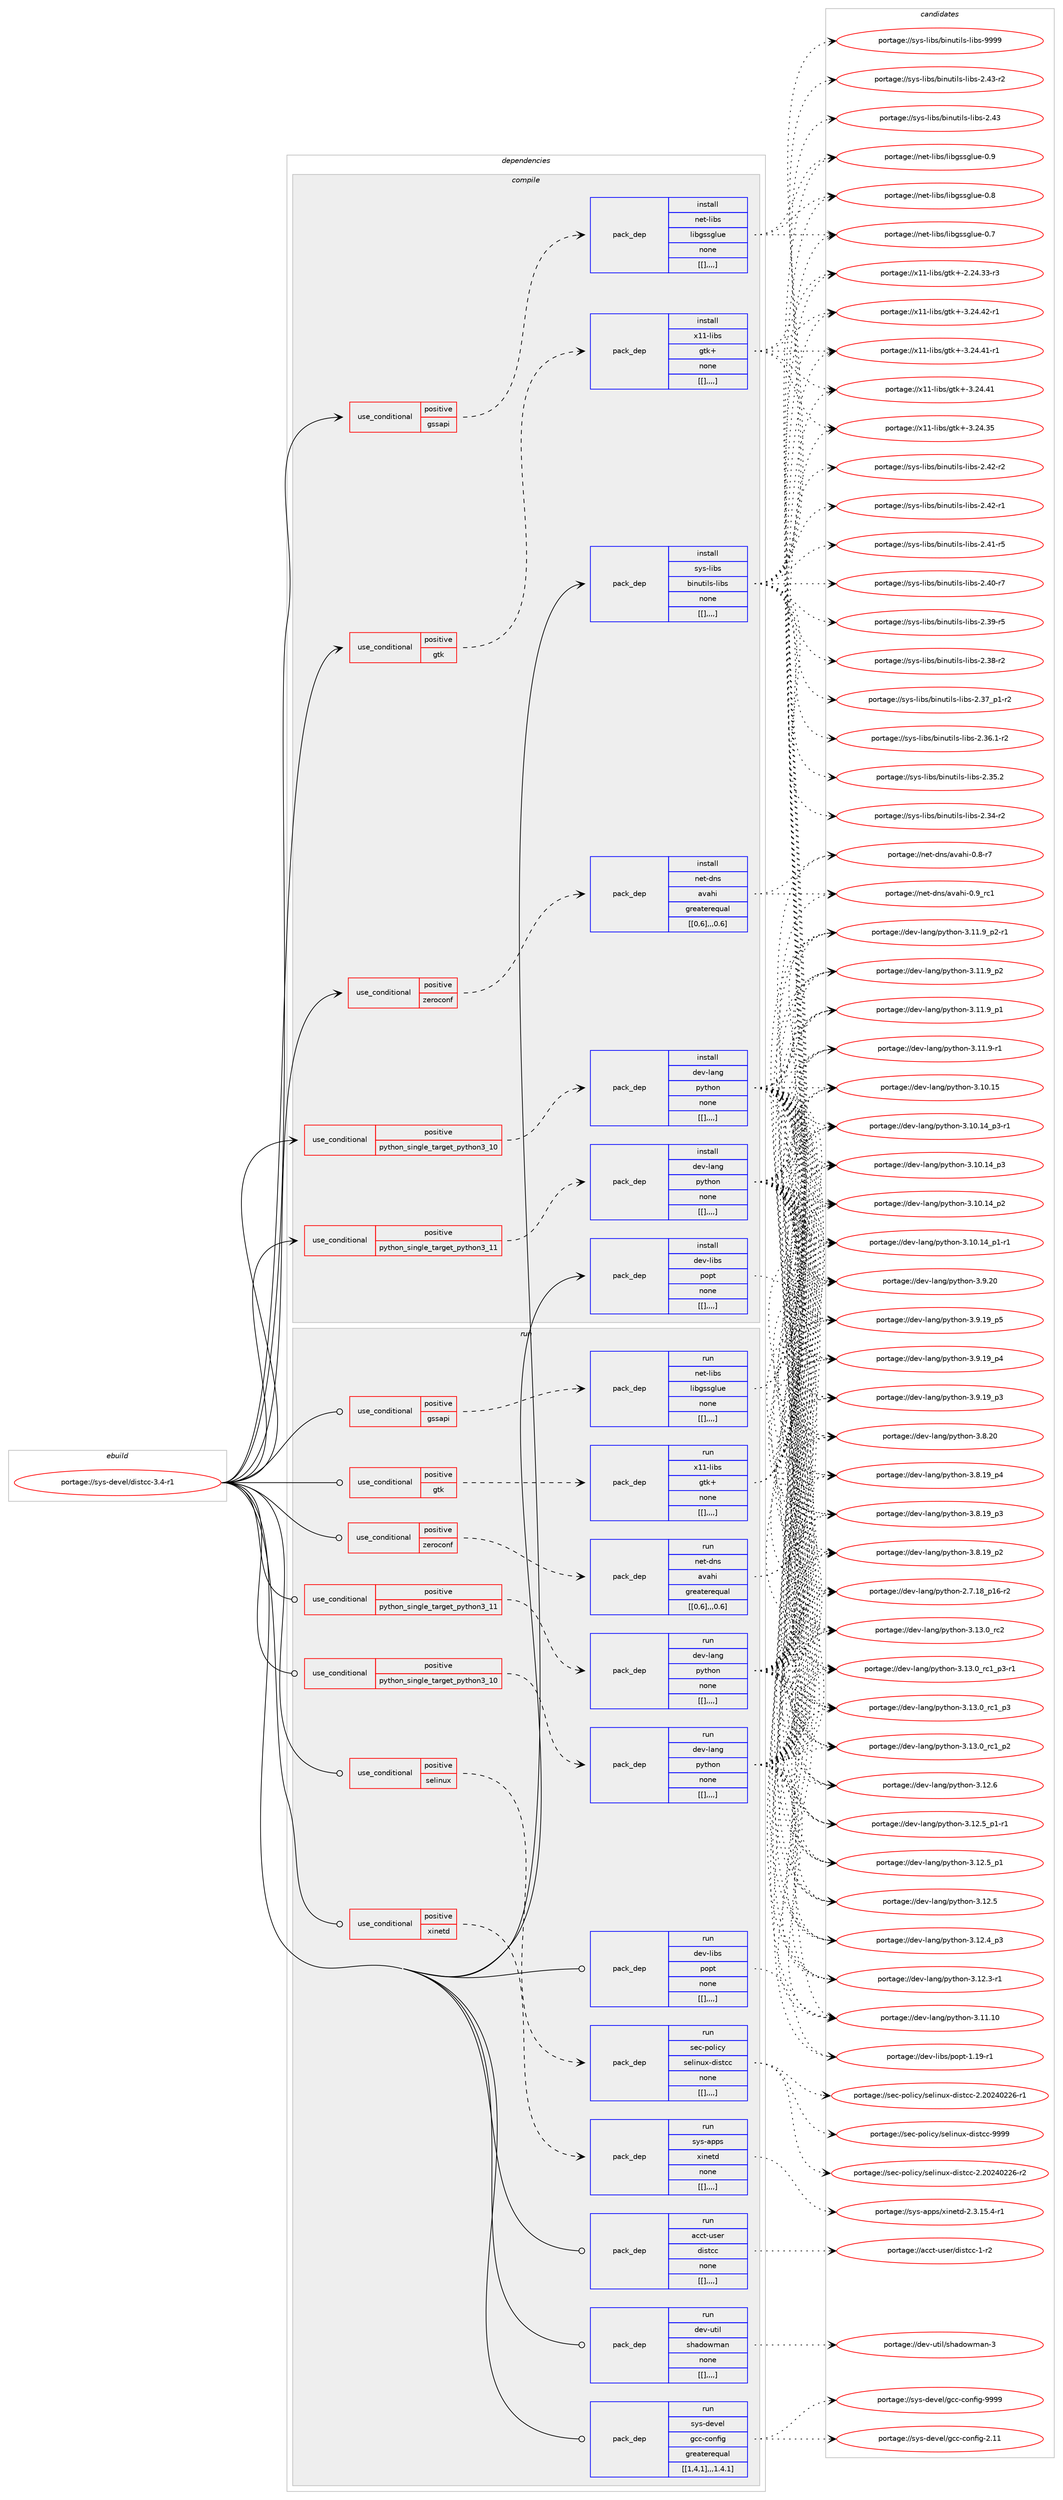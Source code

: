 digraph prolog {

# *************
# Graph options
# *************

newrank=true;
concentrate=true;
compound=true;
graph [rankdir=LR,fontname=Helvetica,fontsize=10,ranksep=1.5];#, ranksep=2.5, nodesep=0.2];
edge  [arrowhead=vee];
node  [fontname=Helvetica,fontsize=10];

# **********
# The ebuild
# **********

subgraph cluster_leftcol {
color=gray;
label=<<i>ebuild</i>>;
id [label="portage://sys-devel/distcc-3.4-r1", color=red, width=4, href="../sys-devel/distcc-3.4-r1.svg"];
}

# ****************
# The dependencies
# ****************

subgraph cluster_midcol {
color=gray;
label=<<i>dependencies</i>>;
subgraph cluster_compile {
fillcolor="#eeeeee";
style=filled;
label=<<i>compile</i>>;
subgraph cond119812 {
dependency451185 [label=<<TABLE BORDER="0" CELLBORDER="1" CELLSPACING="0" CELLPADDING="4"><TR><TD ROWSPAN="3" CELLPADDING="10">use_conditional</TD></TR><TR><TD>positive</TD></TR><TR><TD>gssapi</TD></TR></TABLE>>, shape=none, color=red];
subgraph pack328292 {
dependency451186 [label=<<TABLE BORDER="0" CELLBORDER="1" CELLSPACING="0" CELLPADDING="4" WIDTH="220"><TR><TD ROWSPAN="6" CELLPADDING="30">pack_dep</TD></TR><TR><TD WIDTH="110">install</TD></TR><TR><TD>net-libs</TD></TR><TR><TD>libgssglue</TD></TR><TR><TD>none</TD></TR><TR><TD>[[],,,,]</TD></TR></TABLE>>, shape=none, color=blue];
}
dependency451185:e -> dependency451186:w [weight=20,style="dashed",arrowhead="vee"];
}
id:e -> dependency451185:w [weight=20,style="solid",arrowhead="vee"];
subgraph cond119813 {
dependency451187 [label=<<TABLE BORDER="0" CELLBORDER="1" CELLSPACING="0" CELLPADDING="4"><TR><TD ROWSPAN="3" CELLPADDING="10">use_conditional</TD></TR><TR><TD>positive</TD></TR><TR><TD>gtk</TD></TR></TABLE>>, shape=none, color=red];
subgraph pack328293 {
dependency451188 [label=<<TABLE BORDER="0" CELLBORDER="1" CELLSPACING="0" CELLPADDING="4" WIDTH="220"><TR><TD ROWSPAN="6" CELLPADDING="30">pack_dep</TD></TR><TR><TD WIDTH="110">install</TD></TR><TR><TD>x11-libs</TD></TR><TR><TD>gtk+</TD></TR><TR><TD>none</TD></TR><TR><TD>[[],,,,]</TD></TR></TABLE>>, shape=none, color=blue];
}
dependency451187:e -> dependency451188:w [weight=20,style="dashed",arrowhead="vee"];
}
id:e -> dependency451187:w [weight=20,style="solid",arrowhead="vee"];
subgraph cond119814 {
dependency451189 [label=<<TABLE BORDER="0" CELLBORDER="1" CELLSPACING="0" CELLPADDING="4"><TR><TD ROWSPAN="3" CELLPADDING="10">use_conditional</TD></TR><TR><TD>positive</TD></TR><TR><TD>python_single_target_python3_10</TD></TR></TABLE>>, shape=none, color=red];
subgraph pack328294 {
dependency451190 [label=<<TABLE BORDER="0" CELLBORDER="1" CELLSPACING="0" CELLPADDING="4" WIDTH="220"><TR><TD ROWSPAN="6" CELLPADDING="30">pack_dep</TD></TR><TR><TD WIDTH="110">install</TD></TR><TR><TD>dev-lang</TD></TR><TR><TD>python</TD></TR><TR><TD>none</TD></TR><TR><TD>[[],,,,]</TD></TR></TABLE>>, shape=none, color=blue];
}
dependency451189:e -> dependency451190:w [weight=20,style="dashed",arrowhead="vee"];
}
id:e -> dependency451189:w [weight=20,style="solid",arrowhead="vee"];
subgraph cond119815 {
dependency451191 [label=<<TABLE BORDER="0" CELLBORDER="1" CELLSPACING="0" CELLPADDING="4"><TR><TD ROWSPAN="3" CELLPADDING="10">use_conditional</TD></TR><TR><TD>positive</TD></TR><TR><TD>python_single_target_python3_11</TD></TR></TABLE>>, shape=none, color=red];
subgraph pack328295 {
dependency451192 [label=<<TABLE BORDER="0" CELLBORDER="1" CELLSPACING="0" CELLPADDING="4" WIDTH="220"><TR><TD ROWSPAN="6" CELLPADDING="30">pack_dep</TD></TR><TR><TD WIDTH="110">install</TD></TR><TR><TD>dev-lang</TD></TR><TR><TD>python</TD></TR><TR><TD>none</TD></TR><TR><TD>[[],,,,]</TD></TR></TABLE>>, shape=none, color=blue];
}
dependency451191:e -> dependency451192:w [weight=20,style="dashed",arrowhead="vee"];
}
id:e -> dependency451191:w [weight=20,style="solid",arrowhead="vee"];
subgraph cond119816 {
dependency451193 [label=<<TABLE BORDER="0" CELLBORDER="1" CELLSPACING="0" CELLPADDING="4"><TR><TD ROWSPAN="3" CELLPADDING="10">use_conditional</TD></TR><TR><TD>positive</TD></TR><TR><TD>zeroconf</TD></TR></TABLE>>, shape=none, color=red];
subgraph pack328296 {
dependency451194 [label=<<TABLE BORDER="0" CELLBORDER="1" CELLSPACING="0" CELLPADDING="4" WIDTH="220"><TR><TD ROWSPAN="6" CELLPADDING="30">pack_dep</TD></TR><TR><TD WIDTH="110">install</TD></TR><TR><TD>net-dns</TD></TR><TR><TD>avahi</TD></TR><TR><TD>greaterequal</TD></TR><TR><TD>[[0,6],,,0.6]</TD></TR></TABLE>>, shape=none, color=blue];
}
dependency451193:e -> dependency451194:w [weight=20,style="dashed",arrowhead="vee"];
}
id:e -> dependency451193:w [weight=20,style="solid",arrowhead="vee"];
subgraph pack328297 {
dependency451195 [label=<<TABLE BORDER="0" CELLBORDER="1" CELLSPACING="0" CELLPADDING="4" WIDTH="220"><TR><TD ROWSPAN="6" CELLPADDING="30">pack_dep</TD></TR><TR><TD WIDTH="110">install</TD></TR><TR><TD>dev-libs</TD></TR><TR><TD>popt</TD></TR><TR><TD>none</TD></TR><TR><TD>[[],,,,]</TD></TR></TABLE>>, shape=none, color=blue];
}
id:e -> dependency451195:w [weight=20,style="solid",arrowhead="vee"];
subgraph pack328298 {
dependency451196 [label=<<TABLE BORDER="0" CELLBORDER="1" CELLSPACING="0" CELLPADDING="4" WIDTH="220"><TR><TD ROWSPAN="6" CELLPADDING="30">pack_dep</TD></TR><TR><TD WIDTH="110">install</TD></TR><TR><TD>sys-libs</TD></TR><TR><TD>binutils-libs</TD></TR><TR><TD>none</TD></TR><TR><TD>[[],,,,]</TD></TR></TABLE>>, shape=none, color=blue];
}
id:e -> dependency451196:w [weight=20,style="solid",arrowhead="vee"];
}
subgraph cluster_compileandrun {
fillcolor="#eeeeee";
style=filled;
label=<<i>compile and run</i>>;
}
subgraph cluster_run {
fillcolor="#eeeeee";
style=filled;
label=<<i>run</i>>;
subgraph cond119817 {
dependency451197 [label=<<TABLE BORDER="0" CELLBORDER="1" CELLSPACING="0" CELLPADDING="4"><TR><TD ROWSPAN="3" CELLPADDING="10">use_conditional</TD></TR><TR><TD>positive</TD></TR><TR><TD>gssapi</TD></TR></TABLE>>, shape=none, color=red];
subgraph pack328299 {
dependency451198 [label=<<TABLE BORDER="0" CELLBORDER="1" CELLSPACING="0" CELLPADDING="4" WIDTH="220"><TR><TD ROWSPAN="6" CELLPADDING="30">pack_dep</TD></TR><TR><TD WIDTH="110">run</TD></TR><TR><TD>net-libs</TD></TR><TR><TD>libgssglue</TD></TR><TR><TD>none</TD></TR><TR><TD>[[],,,,]</TD></TR></TABLE>>, shape=none, color=blue];
}
dependency451197:e -> dependency451198:w [weight=20,style="dashed",arrowhead="vee"];
}
id:e -> dependency451197:w [weight=20,style="solid",arrowhead="odot"];
subgraph cond119818 {
dependency451199 [label=<<TABLE BORDER="0" CELLBORDER="1" CELLSPACING="0" CELLPADDING="4"><TR><TD ROWSPAN="3" CELLPADDING="10">use_conditional</TD></TR><TR><TD>positive</TD></TR><TR><TD>gtk</TD></TR></TABLE>>, shape=none, color=red];
subgraph pack328300 {
dependency451200 [label=<<TABLE BORDER="0" CELLBORDER="1" CELLSPACING="0" CELLPADDING="4" WIDTH="220"><TR><TD ROWSPAN="6" CELLPADDING="30">pack_dep</TD></TR><TR><TD WIDTH="110">run</TD></TR><TR><TD>x11-libs</TD></TR><TR><TD>gtk+</TD></TR><TR><TD>none</TD></TR><TR><TD>[[],,,,]</TD></TR></TABLE>>, shape=none, color=blue];
}
dependency451199:e -> dependency451200:w [weight=20,style="dashed",arrowhead="vee"];
}
id:e -> dependency451199:w [weight=20,style="solid",arrowhead="odot"];
subgraph cond119819 {
dependency451201 [label=<<TABLE BORDER="0" CELLBORDER="1" CELLSPACING="0" CELLPADDING="4"><TR><TD ROWSPAN="3" CELLPADDING="10">use_conditional</TD></TR><TR><TD>positive</TD></TR><TR><TD>python_single_target_python3_10</TD></TR></TABLE>>, shape=none, color=red];
subgraph pack328301 {
dependency451202 [label=<<TABLE BORDER="0" CELLBORDER="1" CELLSPACING="0" CELLPADDING="4" WIDTH="220"><TR><TD ROWSPAN="6" CELLPADDING="30">pack_dep</TD></TR><TR><TD WIDTH="110">run</TD></TR><TR><TD>dev-lang</TD></TR><TR><TD>python</TD></TR><TR><TD>none</TD></TR><TR><TD>[[],,,,]</TD></TR></TABLE>>, shape=none, color=blue];
}
dependency451201:e -> dependency451202:w [weight=20,style="dashed",arrowhead="vee"];
}
id:e -> dependency451201:w [weight=20,style="solid",arrowhead="odot"];
subgraph cond119820 {
dependency451203 [label=<<TABLE BORDER="0" CELLBORDER="1" CELLSPACING="0" CELLPADDING="4"><TR><TD ROWSPAN="3" CELLPADDING="10">use_conditional</TD></TR><TR><TD>positive</TD></TR><TR><TD>python_single_target_python3_11</TD></TR></TABLE>>, shape=none, color=red];
subgraph pack328302 {
dependency451204 [label=<<TABLE BORDER="0" CELLBORDER="1" CELLSPACING="0" CELLPADDING="4" WIDTH="220"><TR><TD ROWSPAN="6" CELLPADDING="30">pack_dep</TD></TR><TR><TD WIDTH="110">run</TD></TR><TR><TD>dev-lang</TD></TR><TR><TD>python</TD></TR><TR><TD>none</TD></TR><TR><TD>[[],,,,]</TD></TR></TABLE>>, shape=none, color=blue];
}
dependency451203:e -> dependency451204:w [weight=20,style="dashed",arrowhead="vee"];
}
id:e -> dependency451203:w [weight=20,style="solid",arrowhead="odot"];
subgraph cond119821 {
dependency451205 [label=<<TABLE BORDER="0" CELLBORDER="1" CELLSPACING="0" CELLPADDING="4"><TR><TD ROWSPAN="3" CELLPADDING="10">use_conditional</TD></TR><TR><TD>positive</TD></TR><TR><TD>selinux</TD></TR></TABLE>>, shape=none, color=red];
subgraph pack328303 {
dependency451206 [label=<<TABLE BORDER="0" CELLBORDER="1" CELLSPACING="0" CELLPADDING="4" WIDTH="220"><TR><TD ROWSPAN="6" CELLPADDING="30">pack_dep</TD></TR><TR><TD WIDTH="110">run</TD></TR><TR><TD>sec-policy</TD></TR><TR><TD>selinux-distcc</TD></TR><TR><TD>none</TD></TR><TR><TD>[[],,,,]</TD></TR></TABLE>>, shape=none, color=blue];
}
dependency451205:e -> dependency451206:w [weight=20,style="dashed",arrowhead="vee"];
}
id:e -> dependency451205:w [weight=20,style="solid",arrowhead="odot"];
subgraph cond119822 {
dependency451207 [label=<<TABLE BORDER="0" CELLBORDER="1" CELLSPACING="0" CELLPADDING="4"><TR><TD ROWSPAN="3" CELLPADDING="10">use_conditional</TD></TR><TR><TD>positive</TD></TR><TR><TD>xinetd</TD></TR></TABLE>>, shape=none, color=red];
subgraph pack328304 {
dependency451208 [label=<<TABLE BORDER="0" CELLBORDER="1" CELLSPACING="0" CELLPADDING="4" WIDTH="220"><TR><TD ROWSPAN="6" CELLPADDING="30">pack_dep</TD></TR><TR><TD WIDTH="110">run</TD></TR><TR><TD>sys-apps</TD></TR><TR><TD>xinetd</TD></TR><TR><TD>none</TD></TR><TR><TD>[[],,,,]</TD></TR></TABLE>>, shape=none, color=blue];
}
dependency451207:e -> dependency451208:w [weight=20,style="dashed",arrowhead="vee"];
}
id:e -> dependency451207:w [weight=20,style="solid",arrowhead="odot"];
subgraph cond119823 {
dependency451209 [label=<<TABLE BORDER="0" CELLBORDER="1" CELLSPACING="0" CELLPADDING="4"><TR><TD ROWSPAN="3" CELLPADDING="10">use_conditional</TD></TR><TR><TD>positive</TD></TR><TR><TD>zeroconf</TD></TR></TABLE>>, shape=none, color=red];
subgraph pack328305 {
dependency451210 [label=<<TABLE BORDER="0" CELLBORDER="1" CELLSPACING="0" CELLPADDING="4" WIDTH="220"><TR><TD ROWSPAN="6" CELLPADDING="30">pack_dep</TD></TR><TR><TD WIDTH="110">run</TD></TR><TR><TD>net-dns</TD></TR><TR><TD>avahi</TD></TR><TR><TD>greaterequal</TD></TR><TR><TD>[[0,6],,,0.6]</TD></TR></TABLE>>, shape=none, color=blue];
}
dependency451209:e -> dependency451210:w [weight=20,style="dashed",arrowhead="vee"];
}
id:e -> dependency451209:w [weight=20,style="solid",arrowhead="odot"];
subgraph pack328306 {
dependency451211 [label=<<TABLE BORDER="0" CELLBORDER="1" CELLSPACING="0" CELLPADDING="4" WIDTH="220"><TR><TD ROWSPAN="6" CELLPADDING="30">pack_dep</TD></TR><TR><TD WIDTH="110">run</TD></TR><TR><TD>acct-user</TD></TR><TR><TD>distcc</TD></TR><TR><TD>none</TD></TR><TR><TD>[[],,,,]</TD></TR></TABLE>>, shape=none, color=blue];
}
id:e -> dependency451211:w [weight=20,style="solid",arrowhead="odot"];
subgraph pack328307 {
dependency451212 [label=<<TABLE BORDER="0" CELLBORDER="1" CELLSPACING="0" CELLPADDING="4" WIDTH="220"><TR><TD ROWSPAN="6" CELLPADDING="30">pack_dep</TD></TR><TR><TD WIDTH="110">run</TD></TR><TR><TD>dev-libs</TD></TR><TR><TD>popt</TD></TR><TR><TD>none</TD></TR><TR><TD>[[],,,,]</TD></TR></TABLE>>, shape=none, color=blue];
}
id:e -> dependency451212:w [weight=20,style="solid",arrowhead="odot"];
subgraph pack328308 {
dependency451213 [label=<<TABLE BORDER="0" CELLBORDER="1" CELLSPACING="0" CELLPADDING="4" WIDTH="220"><TR><TD ROWSPAN="6" CELLPADDING="30">pack_dep</TD></TR><TR><TD WIDTH="110">run</TD></TR><TR><TD>dev-util</TD></TR><TR><TD>shadowman</TD></TR><TR><TD>none</TD></TR><TR><TD>[[],,,,]</TD></TR></TABLE>>, shape=none, color=blue];
}
id:e -> dependency451213:w [weight=20,style="solid",arrowhead="odot"];
subgraph pack328309 {
dependency451214 [label=<<TABLE BORDER="0" CELLBORDER="1" CELLSPACING="0" CELLPADDING="4" WIDTH="220"><TR><TD ROWSPAN="6" CELLPADDING="30">pack_dep</TD></TR><TR><TD WIDTH="110">run</TD></TR><TR><TD>sys-devel</TD></TR><TR><TD>gcc-config</TD></TR><TR><TD>greaterequal</TD></TR><TR><TD>[[1,4,1],,,1.4.1]</TD></TR></TABLE>>, shape=none, color=blue];
}
id:e -> dependency451214:w [weight=20,style="solid",arrowhead="odot"];
}
}

# **************
# The candidates
# **************

subgraph cluster_choices {
rank=same;
color=gray;
label=<<i>candidates</i>>;

subgraph choice328292 {
color=black;
nodesep=1;
choice1101011164510810598115471081059810311511510310811710145484657 [label="portage://net-libs/libgssglue-0.9", color=red, width=4,href="../net-libs/libgssglue-0.9.svg"];
choice1101011164510810598115471081059810311511510310811710145484656 [label="portage://net-libs/libgssglue-0.8", color=red, width=4,href="../net-libs/libgssglue-0.8.svg"];
choice1101011164510810598115471081059810311511510310811710145484655 [label="portage://net-libs/libgssglue-0.7", color=red, width=4,href="../net-libs/libgssglue-0.7.svg"];
dependency451186:e -> choice1101011164510810598115471081059810311511510310811710145484657:w [style=dotted,weight="100"];
dependency451186:e -> choice1101011164510810598115471081059810311511510310811710145484656:w [style=dotted,weight="100"];
dependency451186:e -> choice1101011164510810598115471081059810311511510310811710145484655:w [style=dotted,weight="100"];
}
subgraph choice328293 {
color=black;
nodesep=1;
choice12049494510810598115471031161074345514650524652504511449 [label="portage://x11-libs/gtk+-3.24.42-r1", color=red, width=4,href="../x11-libs/gtk+-3.24.42-r1.svg"];
choice12049494510810598115471031161074345514650524652494511449 [label="portage://x11-libs/gtk+-3.24.41-r1", color=red, width=4,href="../x11-libs/gtk+-3.24.41-r1.svg"];
choice1204949451081059811547103116107434551465052465249 [label="portage://x11-libs/gtk+-3.24.41", color=red, width=4,href="../x11-libs/gtk+-3.24.41.svg"];
choice1204949451081059811547103116107434551465052465153 [label="portage://x11-libs/gtk+-3.24.35", color=red, width=4,href="../x11-libs/gtk+-3.24.35.svg"];
choice12049494510810598115471031161074345504650524651514511451 [label="portage://x11-libs/gtk+-2.24.33-r3", color=red, width=4,href="../x11-libs/gtk+-2.24.33-r3.svg"];
dependency451188:e -> choice12049494510810598115471031161074345514650524652504511449:w [style=dotted,weight="100"];
dependency451188:e -> choice12049494510810598115471031161074345514650524652494511449:w [style=dotted,weight="100"];
dependency451188:e -> choice1204949451081059811547103116107434551465052465249:w [style=dotted,weight="100"];
dependency451188:e -> choice1204949451081059811547103116107434551465052465153:w [style=dotted,weight="100"];
dependency451188:e -> choice12049494510810598115471031161074345504650524651514511451:w [style=dotted,weight="100"];
}
subgraph choice328294 {
color=black;
nodesep=1;
choice10010111845108971101034711212111610411111045514649514648951149950 [label="portage://dev-lang/python-3.13.0_rc2", color=red, width=4,href="../dev-lang/python-3.13.0_rc2.svg"];
choice1001011184510897110103471121211161041111104551464951464895114994995112514511449 [label="portage://dev-lang/python-3.13.0_rc1_p3-r1", color=red, width=4,href="../dev-lang/python-3.13.0_rc1_p3-r1.svg"];
choice100101118451089711010347112121116104111110455146495146489511499499511251 [label="portage://dev-lang/python-3.13.0_rc1_p3", color=red, width=4,href="../dev-lang/python-3.13.0_rc1_p3.svg"];
choice100101118451089711010347112121116104111110455146495146489511499499511250 [label="portage://dev-lang/python-3.13.0_rc1_p2", color=red, width=4,href="../dev-lang/python-3.13.0_rc1_p2.svg"];
choice10010111845108971101034711212111610411111045514649504654 [label="portage://dev-lang/python-3.12.6", color=red, width=4,href="../dev-lang/python-3.12.6.svg"];
choice1001011184510897110103471121211161041111104551464950465395112494511449 [label="portage://dev-lang/python-3.12.5_p1-r1", color=red, width=4,href="../dev-lang/python-3.12.5_p1-r1.svg"];
choice100101118451089711010347112121116104111110455146495046539511249 [label="portage://dev-lang/python-3.12.5_p1", color=red, width=4,href="../dev-lang/python-3.12.5_p1.svg"];
choice10010111845108971101034711212111610411111045514649504653 [label="portage://dev-lang/python-3.12.5", color=red, width=4,href="../dev-lang/python-3.12.5.svg"];
choice100101118451089711010347112121116104111110455146495046529511251 [label="portage://dev-lang/python-3.12.4_p3", color=red, width=4,href="../dev-lang/python-3.12.4_p3.svg"];
choice100101118451089711010347112121116104111110455146495046514511449 [label="portage://dev-lang/python-3.12.3-r1", color=red, width=4,href="../dev-lang/python-3.12.3-r1.svg"];
choice1001011184510897110103471121211161041111104551464949464948 [label="portage://dev-lang/python-3.11.10", color=red, width=4,href="../dev-lang/python-3.11.10.svg"];
choice1001011184510897110103471121211161041111104551464949465795112504511449 [label="portage://dev-lang/python-3.11.9_p2-r1", color=red, width=4,href="../dev-lang/python-3.11.9_p2-r1.svg"];
choice100101118451089711010347112121116104111110455146494946579511250 [label="portage://dev-lang/python-3.11.9_p2", color=red, width=4,href="../dev-lang/python-3.11.9_p2.svg"];
choice100101118451089711010347112121116104111110455146494946579511249 [label="portage://dev-lang/python-3.11.9_p1", color=red, width=4,href="../dev-lang/python-3.11.9_p1.svg"];
choice100101118451089711010347112121116104111110455146494946574511449 [label="portage://dev-lang/python-3.11.9-r1", color=red, width=4,href="../dev-lang/python-3.11.9-r1.svg"];
choice1001011184510897110103471121211161041111104551464948464953 [label="portage://dev-lang/python-3.10.15", color=red, width=4,href="../dev-lang/python-3.10.15.svg"];
choice100101118451089711010347112121116104111110455146494846495295112514511449 [label="portage://dev-lang/python-3.10.14_p3-r1", color=red, width=4,href="../dev-lang/python-3.10.14_p3-r1.svg"];
choice10010111845108971101034711212111610411111045514649484649529511251 [label="portage://dev-lang/python-3.10.14_p3", color=red, width=4,href="../dev-lang/python-3.10.14_p3.svg"];
choice10010111845108971101034711212111610411111045514649484649529511250 [label="portage://dev-lang/python-3.10.14_p2", color=red, width=4,href="../dev-lang/python-3.10.14_p2.svg"];
choice100101118451089711010347112121116104111110455146494846495295112494511449 [label="portage://dev-lang/python-3.10.14_p1-r1", color=red, width=4,href="../dev-lang/python-3.10.14_p1-r1.svg"];
choice10010111845108971101034711212111610411111045514657465048 [label="portage://dev-lang/python-3.9.20", color=red, width=4,href="../dev-lang/python-3.9.20.svg"];
choice100101118451089711010347112121116104111110455146574649579511253 [label="portage://dev-lang/python-3.9.19_p5", color=red, width=4,href="../dev-lang/python-3.9.19_p5.svg"];
choice100101118451089711010347112121116104111110455146574649579511252 [label="portage://dev-lang/python-3.9.19_p4", color=red, width=4,href="../dev-lang/python-3.9.19_p4.svg"];
choice100101118451089711010347112121116104111110455146574649579511251 [label="portage://dev-lang/python-3.9.19_p3", color=red, width=4,href="../dev-lang/python-3.9.19_p3.svg"];
choice10010111845108971101034711212111610411111045514656465048 [label="portage://dev-lang/python-3.8.20", color=red, width=4,href="../dev-lang/python-3.8.20.svg"];
choice100101118451089711010347112121116104111110455146564649579511252 [label="portage://dev-lang/python-3.8.19_p4", color=red, width=4,href="../dev-lang/python-3.8.19_p4.svg"];
choice100101118451089711010347112121116104111110455146564649579511251 [label="portage://dev-lang/python-3.8.19_p3", color=red, width=4,href="../dev-lang/python-3.8.19_p3.svg"];
choice100101118451089711010347112121116104111110455146564649579511250 [label="portage://dev-lang/python-3.8.19_p2", color=red, width=4,href="../dev-lang/python-3.8.19_p2.svg"];
choice100101118451089711010347112121116104111110455046554649569511249544511450 [label="portage://dev-lang/python-2.7.18_p16-r2", color=red, width=4,href="../dev-lang/python-2.7.18_p16-r2.svg"];
dependency451190:e -> choice10010111845108971101034711212111610411111045514649514648951149950:w [style=dotted,weight="100"];
dependency451190:e -> choice1001011184510897110103471121211161041111104551464951464895114994995112514511449:w [style=dotted,weight="100"];
dependency451190:e -> choice100101118451089711010347112121116104111110455146495146489511499499511251:w [style=dotted,weight="100"];
dependency451190:e -> choice100101118451089711010347112121116104111110455146495146489511499499511250:w [style=dotted,weight="100"];
dependency451190:e -> choice10010111845108971101034711212111610411111045514649504654:w [style=dotted,weight="100"];
dependency451190:e -> choice1001011184510897110103471121211161041111104551464950465395112494511449:w [style=dotted,weight="100"];
dependency451190:e -> choice100101118451089711010347112121116104111110455146495046539511249:w [style=dotted,weight="100"];
dependency451190:e -> choice10010111845108971101034711212111610411111045514649504653:w [style=dotted,weight="100"];
dependency451190:e -> choice100101118451089711010347112121116104111110455146495046529511251:w [style=dotted,weight="100"];
dependency451190:e -> choice100101118451089711010347112121116104111110455146495046514511449:w [style=dotted,weight="100"];
dependency451190:e -> choice1001011184510897110103471121211161041111104551464949464948:w [style=dotted,weight="100"];
dependency451190:e -> choice1001011184510897110103471121211161041111104551464949465795112504511449:w [style=dotted,weight="100"];
dependency451190:e -> choice100101118451089711010347112121116104111110455146494946579511250:w [style=dotted,weight="100"];
dependency451190:e -> choice100101118451089711010347112121116104111110455146494946579511249:w [style=dotted,weight="100"];
dependency451190:e -> choice100101118451089711010347112121116104111110455146494946574511449:w [style=dotted,weight="100"];
dependency451190:e -> choice1001011184510897110103471121211161041111104551464948464953:w [style=dotted,weight="100"];
dependency451190:e -> choice100101118451089711010347112121116104111110455146494846495295112514511449:w [style=dotted,weight="100"];
dependency451190:e -> choice10010111845108971101034711212111610411111045514649484649529511251:w [style=dotted,weight="100"];
dependency451190:e -> choice10010111845108971101034711212111610411111045514649484649529511250:w [style=dotted,weight="100"];
dependency451190:e -> choice100101118451089711010347112121116104111110455146494846495295112494511449:w [style=dotted,weight="100"];
dependency451190:e -> choice10010111845108971101034711212111610411111045514657465048:w [style=dotted,weight="100"];
dependency451190:e -> choice100101118451089711010347112121116104111110455146574649579511253:w [style=dotted,weight="100"];
dependency451190:e -> choice100101118451089711010347112121116104111110455146574649579511252:w [style=dotted,weight="100"];
dependency451190:e -> choice100101118451089711010347112121116104111110455146574649579511251:w [style=dotted,weight="100"];
dependency451190:e -> choice10010111845108971101034711212111610411111045514656465048:w [style=dotted,weight="100"];
dependency451190:e -> choice100101118451089711010347112121116104111110455146564649579511252:w [style=dotted,weight="100"];
dependency451190:e -> choice100101118451089711010347112121116104111110455146564649579511251:w [style=dotted,weight="100"];
dependency451190:e -> choice100101118451089711010347112121116104111110455146564649579511250:w [style=dotted,weight="100"];
dependency451190:e -> choice100101118451089711010347112121116104111110455046554649569511249544511450:w [style=dotted,weight="100"];
}
subgraph choice328295 {
color=black;
nodesep=1;
choice10010111845108971101034711212111610411111045514649514648951149950 [label="portage://dev-lang/python-3.13.0_rc2", color=red, width=4,href="../dev-lang/python-3.13.0_rc2.svg"];
choice1001011184510897110103471121211161041111104551464951464895114994995112514511449 [label="portage://dev-lang/python-3.13.0_rc1_p3-r1", color=red, width=4,href="../dev-lang/python-3.13.0_rc1_p3-r1.svg"];
choice100101118451089711010347112121116104111110455146495146489511499499511251 [label="portage://dev-lang/python-3.13.0_rc1_p3", color=red, width=4,href="../dev-lang/python-3.13.0_rc1_p3.svg"];
choice100101118451089711010347112121116104111110455146495146489511499499511250 [label="portage://dev-lang/python-3.13.0_rc1_p2", color=red, width=4,href="../dev-lang/python-3.13.0_rc1_p2.svg"];
choice10010111845108971101034711212111610411111045514649504654 [label="portage://dev-lang/python-3.12.6", color=red, width=4,href="../dev-lang/python-3.12.6.svg"];
choice1001011184510897110103471121211161041111104551464950465395112494511449 [label="portage://dev-lang/python-3.12.5_p1-r1", color=red, width=4,href="../dev-lang/python-3.12.5_p1-r1.svg"];
choice100101118451089711010347112121116104111110455146495046539511249 [label="portage://dev-lang/python-3.12.5_p1", color=red, width=4,href="../dev-lang/python-3.12.5_p1.svg"];
choice10010111845108971101034711212111610411111045514649504653 [label="portage://dev-lang/python-3.12.5", color=red, width=4,href="../dev-lang/python-3.12.5.svg"];
choice100101118451089711010347112121116104111110455146495046529511251 [label="portage://dev-lang/python-3.12.4_p3", color=red, width=4,href="../dev-lang/python-3.12.4_p3.svg"];
choice100101118451089711010347112121116104111110455146495046514511449 [label="portage://dev-lang/python-3.12.3-r1", color=red, width=4,href="../dev-lang/python-3.12.3-r1.svg"];
choice1001011184510897110103471121211161041111104551464949464948 [label="portage://dev-lang/python-3.11.10", color=red, width=4,href="../dev-lang/python-3.11.10.svg"];
choice1001011184510897110103471121211161041111104551464949465795112504511449 [label="portage://dev-lang/python-3.11.9_p2-r1", color=red, width=4,href="../dev-lang/python-3.11.9_p2-r1.svg"];
choice100101118451089711010347112121116104111110455146494946579511250 [label="portage://dev-lang/python-3.11.9_p2", color=red, width=4,href="../dev-lang/python-3.11.9_p2.svg"];
choice100101118451089711010347112121116104111110455146494946579511249 [label="portage://dev-lang/python-3.11.9_p1", color=red, width=4,href="../dev-lang/python-3.11.9_p1.svg"];
choice100101118451089711010347112121116104111110455146494946574511449 [label="portage://dev-lang/python-3.11.9-r1", color=red, width=4,href="../dev-lang/python-3.11.9-r1.svg"];
choice1001011184510897110103471121211161041111104551464948464953 [label="portage://dev-lang/python-3.10.15", color=red, width=4,href="../dev-lang/python-3.10.15.svg"];
choice100101118451089711010347112121116104111110455146494846495295112514511449 [label="portage://dev-lang/python-3.10.14_p3-r1", color=red, width=4,href="../dev-lang/python-3.10.14_p3-r1.svg"];
choice10010111845108971101034711212111610411111045514649484649529511251 [label="portage://dev-lang/python-3.10.14_p3", color=red, width=4,href="../dev-lang/python-3.10.14_p3.svg"];
choice10010111845108971101034711212111610411111045514649484649529511250 [label="portage://dev-lang/python-3.10.14_p2", color=red, width=4,href="../dev-lang/python-3.10.14_p2.svg"];
choice100101118451089711010347112121116104111110455146494846495295112494511449 [label="portage://dev-lang/python-3.10.14_p1-r1", color=red, width=4,href="../dev-lang/python-3.10.14_p1-r1.svg"];
choice10010111845108971101034711212111610411111045514657465048 [label="portage://dev-lang/python-3.9.20", color=red, width=4,href="../dev-lang/python-3.9.20.svg"];
choice100101118451089711010347112121116104111110455146574649579511253 [label="portage://dev-lang/python-3.9.19_p5", color=red, width=4,href="../dev-lang/python-3.9.19_p5.svg"];
choice100101118451089711010347112121116104111110455146574649579511252 [label="portage://dev-lang/python-3.9.19_p4", color=red, width=4,href="../dev-lang/python-3.9.19_p4.svg"];
choice100101118451089711010347112121116104111110455146574649579511251 [label="portage://dev-lang/python-3.9.19_p3", color=red, width=4,href="../dev-lang/python-3.9.19_p3.svg"];
choice10010111845108971101034711212111610411111045514656465048 [label="portage://dev-lang/python-3.8.20", color=red, width=4,href="../dev-lang/python-3.8.20.svg"];
choice100101118451089711010347112121116104111110455146564649579511252 [label="portage://dev-lang/python-3.8.19_p4", color=red, width=4,href="../dev-lang/python-3.8.19_p4.svg"];
choice100101118451089711010347112121116104111110455146564649579511251 [label="portage://dev-lang/python-3.8.19_p3", color=red, width=4,href="../dev-lang/python-3.8.19_p3.svg"];
choice100101118451089711010347112121116104111110455146564649579511250 [label="portage://dev-lang/python-3.8.19_p2", color=red, width=4,href="../dev-lang/python-3.8.19_p2.svg"];
choice100101118451089711010347112121116104111110455046554649569511249544511450 [label="portage://dev-lang/python-2.7.18_p16-r2", color=red, width=4,href="../dev-lang/python-2.7.18_p16-r2.svg"];
dependency451192:e -> choice10010111845108971101034711212111610411111045514649514648951149950:w [style=dotted,weight="100"];
dependency451192:e -> choice1001011184510897110103471121211161041111104551464951464895114994995112514511449:w [style=dotted,weight="100"];
dependency451192:e -> choice100101118451089711010347112121116104111110455146495146489511499499511251:w [style=dotted,weight="100"];
dependency451192:e -> choice100101118451089711010347112121116104111110455146495146489511499499511250:w [style=dotted,weight="100"];
dependency451192:e -> choice10010111845108971101034711212111610411111045514649504654:w [style=dotted,weight="100"];
dependency451192:e -> choice1001011184510897110103471121211161041111104551464950465395112494511449:w [style=dotted,weight="100"];
dependency451192:e -> choice100101118451089711010347112121116104111110455146495046539511249:w [style=dotted,weight="100"];
dependency451192:e -> choice10010111845108971101034711212111610411111045514649504653:w [style=dotted,weight="100"];
dependency451192:e -> choice100101118451089711010347112121116104111110455146495046529511251:w [style=dotted,weight="100"];
dependency451192:e -> choice100101118451089711010347112121116104111110455146495046514511449:w [style=dotted,weight="100"];
dependency451192:e -> choice1001011184510897110103471121211161041111104551464949464948:w [style=dotted,weight="100"];
dependency451192:e -> choice1001011184510897110103471121211161041111104551464949465795112504511449:w [style=dotted,weight="100"];
dependency451192:e -> choice100101118451089711010347112121116104111110455146494946579511250:w [style=dotted,weight="100"];
dependency451192:e -> choice100101118451089711010347112121116104111110455146494946579511249:w [style=dotted,weight="100"];
dependency451192:e -> choice100101118451089711010347112121116104111110455146494946574511449:w [style=dotted,weight="100"];
dependency451192:e -> choice1001011184510897110103471121211161041111104551464948464953:w [style=dotted,weight="100"];
dependency451192:e -> choice100101118451089711010347112121116104111110455146494846495295112514511449:w [style=dotted,weight="100"];
dependency451192:e -> choice10010111845108971101034711212111610411111045514649484649529511251:w [style=dotted,weight="100"];
dependency451192:e -> choice10010111845108971101034711212111610411111045514649484649529511250:w [style=dotted,weight="100"];
dependency451192:e -> choice100101118451089711010347112121116104111110455146494846495295112494511449:w [style=dotted,weight="100"];
dependency451192:e -> choice10010111845108971101034711212111610411111045514657465048:w [style=dotted,weight="100"];
dependency451192:e -> choice100101118451089711010347112121116104111110455146574649579511253:w [style=dotted,weight="100"];
dependency451192:e -> choice100101118451089711010347112121116104111110455146574649579511252:w [style=dotted,weight="100"];
dependency451192:e -> choice100101118451089711010347112121116104111110455146574649579511251:w [style=dotted,weight="100"];
dependency451192:e -> choice10010111845108971101034711212111610411111045514656465048:w [style=dotted,weight="100"];
dependency451192:e -> choice100101118451089711010347112121116104111110455146564649579511252:w [style=dotted,weight="100"];
dependency451192:e -> choice100101118451089711010347112121116104111110455146564649579511251:w [style=dotted,weight="100"];
dependency451192:e -> choice100101118451089711010347112121116104111110455146564649579511250:w [style=dotted,weight="100"];
dependency451192:e -> choice100101118451089711010347112121116104111110455046554649569511249544511450:w [style=dotted,weight="100"];
}
subgraph choice328296 {
color=black;
nodesep=1;
choice1101011164510011011547971189710410545484657951149949 [label="portage://net-dns/avahi-0.9_rc1", color=red, width=4,href="../net-dns/avahi-0.9_rc1.svg"];
choice11010111645100110115479711897104105454846564511455 [label="portage://net-dns/avahi-0.8-r7", color=red, width=4,href="../net-dns/avahi-0.8-r7.svg"];
dependency451194:e -> choice1101011164510011011547971189710410545484657951149949:w [style=dotted,weight="100"];
dependency451194:e -> choice11010111645100110115479711897104105454846564511455:w [style=dotted,weight="100"];
}
subgraph choice328297 {
color=black;
nodesep=1;
choice10010111845108105981154711211111211645494649574511449 [label="portage://dev-libs/popt-1.19-r1", color=red, width=4,href="../dev-libs/popt-1.19-r1.svg"];
dependency451195:e -> choice10010111845108105981154711211111211645494649574511449:w [style=dotted,weight="100"];
}
subgraph choice328298 {
color=black;
nodesep=1;
choice1151211154510810598115479810511011711610510811545108105981154557575757 [label="portage://sys-libs/binutils-libs-9999", color=red, width=4,href="../sys-libs/binutils-libs-9999.svg"];
choice11512111545108105981154798105110117116105108115451081059811545504652514511450 [label="portage://sys-libs/binutils-libs-2.43-r2", color=red, width=4,href="../sys-libs/binutils-libs-2.43-r2.svg"];
choice1151211154510810598115479810511011711610510811545108105981154550465251 [label="portage://sys-libs/binutils-libs-2.43", color=red, width=4,href="../sys-libs/binutils-libs-2.43.svg"];
choice11512111545108105981154798105110117116105108115451081059811545504652504511450 [label="portage://sys-libs/binutils-libs-2.42-r2", color=red, width=4,href="../sys-libs/binutils-libs-2.42-r2.svg"];
choice11512111545108105981154798105110117116105108115451081059811545504652504511449 [label="portage://sys-libs/binutils-libs-2.42-r1", color=red, width=4,href="../sys-libs/binutils-libs-2.42-r1.svg"];
choice11512111545108105981154798105110117116105108115451081059811545504652494511453 [label="portage://sys-libs/binutils-libs-2.41-r5", color=red, width=4,href="../sys-libs/binutils-libs-2.41-r5.svg"];
choice11512111545108105981154798105110117116105108115451081059811545504652484511455 [label="portage://sys-libs/binutils-libs-2.40-r7", color=red, width=4,href="../sys-libs/binutils-libs-2.40-r7.svg"];
choice11512111545108105981154798105110117116105108115451081059811545504651574511453 [label="portage://sys-libs/binutils-libs-2.39-r5", color=red, width=4,href="../sys-libs/binutils-libs-2.39-r5.svg"];
choice11512111545108105981154798105110117116105108115451081059811545504651564511450 [label="portage://sys-libs/binutils-libs-2.38-r2", color=red, width=4,href="../sys-libs/binutils-libs-2.38-r2.svg"];
choice115121115451081059811547981051101171161051081154510810598115455046515595112494511450 [label="portage://sys-libs/binutils-libs-2.37_p1-r2", color=red, width=4,href="../sys-libs/binutils-libs-2.37_p1-r2.svg"];
choice115121115451081059811547981051101171161051081154510810598115455046515446494511450 [label="portage://sys-libs/binutils-libs-2.36.1-r2", color=red, width=4,href="../sys-libs/binutils-libs-2.36.1-r2.svg"];
choice11512111545108105981154798105110117116105108115451081059811545504651534650 [label="portage://sys-libs/binutils-libs-2.35.2", color=red, width=4,href="../sys-libs/binutils-libs-2.35.2.svg"];
choice11512111545108105981154798105110117116105108115451081059811545504651524511450 [label="portage://sys-libs/binutils-libs-2.34-r2", color=red, width=4,href="../sys-libs/binutils-libs-2.34-r2.svg"];
dependency451196:e -> choice1151211154510810598115479810511011711610510811545108105981154557575757:w [style=dotted,weight="100"];
dependency451196:e -> choice11512111545108105981154798105110117116105108115451081059811545504652514511450:w [style=dotted,weight="100"];
dependency451196:e -> choice1151211154510810598115479810511011711610510811545108105981154550465251:w [style=dotted,weight="100"];
dependency451196:e -> choice11512111545108105981154798105110117116105108115451081059811545504652504511450:w [style=dotted,weight="100"];
dependency451196:e -> choice11512111545108105981154798105110117116105108115451081059811545504652504511449:w [style=dotted,weight="100"];
dependency451196:e -> choice11512111545108105981154798105110117116105108115451081059811545504652494511453:w [style=dotted,weight="100"];
dependency451196:e -> choice11512111545108105981154798105110117116105108115451081059811545504652484511455:w [style=dotted,weight="100"];
dependency451196:e -> choice11512111545108105981154798105110117116105108115451081059811545504651574511453:w [style=dotted,weight="100"];
dependency451196:e -> choice11512111545108105981154798105110117116105108115451081059811545504651564511450:w [style=dotted,weight="100"];
dependency451196:e -> choice115121115451081059811547981051101171161051081154510810598115455046515595112494511450:w [style=dotted,weight="100"];
dependency451196:e -> choice115121115451081059811547981051101171161051081154510810598115455046515446494511450:w [style=dotted,weight="100"];
dependency451196:e -> choice11512111545108105981154798105110117116105108115451081059811545504651534650:w [style=dotted,weight="100"];
dependency451196:e -> choice11512111545108105981154798105110117116105108115451081059811545504651524511450:w [style=dotted,weight="100"];
}
subgraph choice328299 {
color=black;
nodesep=1;
choice1101011164510810598115471081059810311511510310811710145484657 [label="portage://net-libs/libgssglue-0.9", color=red, width=4,href="../net-libs/libgssglue-0.9.svg"];
choice1101011164510810598115471081059810311511510310811710145484656 [label="portage://net-libs/libgssglue-0.8", color=red, width=4,href="../net-libs/libgssglue-0.8.svg"];
choice1101011164510810598115471081059810311511510310811710145484655 [label="portage://net-libs/libgssglue-0.7", color=red, width=4,href="../net-libs/libgssglue-0.7.svg"];
dependency451198:e -> choice1101011164510810598115471081059810311511510310811710145484657:w [style=dotted,weight="100"];
dependency451198:e -> choice1101011164510810598115471081059810311511510310811710145484656:w [style=dotted,weight="100"];
dependency451198:e -> choice1101011164510810598115471081059810311511510310811710145484655:w [style=dotted,weight="100"];
}
subgraph choice328300 {
color=black;
nodesep=1;
choice12049494510810598115471031161074345514650524652504511449 [label="portage://x11-libs/gtk+-3.24.42-r1", color=red, width=4,href="../x11-libs/gtk+-3.24.42-r1.svg"];
choice12049494510810598115471031161074345514650524652494511449 [label="portage://x11-libs/gtk+-3.24.41-r1", color=red, width=4,href="../x11-libs/gtk+-3.24.41-r1.svg"];
choice1204949451081059811547103116107434551465052465249 [label="portage://x11-libs/gtk+-3.24.41", color=red, width=4,href="../x11-libs/gtk+-3.24.41.svg"];
choice1204949451081059811547103116107434551465052465153 [label="portage://x11-libs/gtk+-3.24.35", color=red, width=4,href="../x11-libs/gtk+-3.24.35.svg"];
choice12049494510810598115471031161074345504650524651514511451 [label="portage://x11-libs/gtk+-2.24.33-r3", color=red, width=4,href="../x11-libs/gtk+-2.24.33-r3.svg"];
dependency451200:e -> choice12049494510810598115471031161074345514650524652504511449:w [style=dotted,weight="100"];
dependency451200:e -> choice12049494510810598115471031161074345514650524652494511449:w [style=dotted,weight="100"];
dependency451200:e -> choice1204949451081059811547103116107434551465052465249:w [style=dotted,weight="100"];
dependency451200:e -> choice1204949451081059811547103116107434551465052465153:w [style=dotted,weight="100"];
dependency451200:e -> choice12049494510810598115471031161074345504650524651514511451:w [style=dotted,weight="100"];
}
subgraph choice328301 {
color=black;
nodesep=1;
choice10010111845108971101034711212111610411111045514649514648951149950 [label="portage://dev-lang/python-3.13.0_rc2", color=red, width=4,href="../dev-lang/python-3.13.0_rc2.svg"];
choice1001011184510897110103471121211161041111104551464951464895114994995112514511449 [label="portage://dev-lang/python-3.13.0_rc1_p3-r1", color=red, width=4,href="../dev-lang/python-3.13.0_rc1_p3-r1.svg"];
choice100101118451089711010347112121116104111110455146495146489511499499511251 [label="portage://dev-lang/python-3.13.0_rc1_p3", color=red, width=4,href="../dev-lang/python-3.13.0_rc1_p3.svg"];
choice100101118451089711010347112121116104111110455146495146489511499499511250 [label="portage://dev-lang/python-3.13.0_rc1_p2", color=red, width=4,href="../dev-lang/python-3.13.0_rc1_p2.svg"];
choice10010111845108971101034711212111610411111045514649504654 [label="portage://dev-lang/python-3.12.6", color=red, width=4,href="../dev-lang/python-3.12.6.svg"];
choice1001011184510897110103471121211161041111104551464950465395112494511449 [label="portage://dev-lang/python-3.12.5_p1-r1", color=red, width=4,href="../dev-lang/python-3.12.5_p1-r1.svg"];
choice100101118451089711010347112121116104111110455146495046539511249 [label="portage://dev-lang/python-3.12.5_p1", color=red, width=4,href="../dev-lang/python-3.12.5_p1.svg"];
choice10010111845108971101034711212111610411111045514649504653 [label="portage://dev-lang/python-3.12.5", color=red, width=4,href="../dev-lang/python-3.12.5.svg"];
choice100101118451089711010347112121116104111110455146495046529511251 [label="portage://dev-lang/python-3.12.4_p3", color=red, width=4,href="../dev-lang/python-3.12.4_p3.svg"];
choice100101118451089711010347112121116104111110455146495046514511449 [label="portage://dev-lang/python-3.12.3-r1", color=red, width=4,href="../dev-lang/python-3.12.3-r1.svg"];
choice1001011184510897110103471121211161041111104551464949464948 [label="portage://dev-lang/python-3.11.10", color=red, width=4,href="../dev-lang/python-3.11.10.svg"];
choice1001011184510897110103471121211161041111104551464949465795112504511449 [label="portage://dev-lang/python-3.11.9_p2-r1", color=red, width=4,href="../dev-lang/python-3.11.9_p2-r1.svg"];
choice100101118451089711010347112121116104111110455146494946579511250 [label="portage://dev-lang/python-3.11.9_p2", color=red, width=4,href="../dev-lang/python-3.11.9_p2.svg"];
choice100101118451089711010347112121116104111110455146494946579511249 [label="portage://dev-lang/python-3.11.9_p1", color=red, width=4,href="../dev-lang/python-3.11.9_p1.svg"];
choice100101118451089711010347112121116104111110455146494946574511449 [label="portage://dev-lang/python-3.11.9-r1", color=red, width=4,href="../dev-lang/python-3.11.9-r1.svg"];
choice1001011184510897110103471121211161041111104551464948464953 [label="portage://dev-lang/python-3.10.15", color=red, width=4,href="../dev-lang/python-3.10.15.svg"];
choice100101118451089711010347112121116104111110455146494846495295112514511449 [label="portage://dev-lang/python-3.10.14_p3-r1", color=red, width=4,href="../dev-lang/python-3.10.14_p3-r1.svg"];
choice10010111845108971101034711212111610411111045514649484649529511251 [label="portage://dev-lang/python-3.10.14_p3", color=red, width=4,href="../dev-lang/python-3.10.14_p3.svg"];
choice10010111845108971101034711212111610411111045514649484649529511250 [label="portage://dev-lang/python-3.10.14_p2", color=red, width=4,href="../dev-lang/python-3.10.14_p2.svg"];
choice100101118451089711010347112121116104111110455146494846495295112494511449 [label="portage://dev-lang/python-3.10.14_p1-r1", color=red, width=4,href="../dev-lang/python-3.10.14_p1-r1.svg"];
choice10010111845108971101034711212111610411111045514657465048 [label="portage://dev-lang/python-3.9.20", color=red, width=4,href="../dev-lang/python-3.9.20.svg"];
choice100101118451089711010347112121116104111110455146574649579511253 [label="portage://dev-lang/python-3.9.19_p5", color=red, width=4,href="../dev-lang/python-3.9.19_p5.svg"];
choice100101118451089711010347112121116104111110455146574649579511252 [label="portage://dev-lang/python-3.9.19_p4", color=red, width=4,href="../dev-lang/python-3.9.19_p4.svg"];
choice100101118451089711010347112121116104111110455146574649579511251 [label="portage://dev-lang/python-3.9.19_p3", color=red, width=4,href="../dev-lang/python-3.9.19_p3.svg"];
choice10010111845108971101034711212111610411111045514656465048 [label="portage://dev-lang/python-3.8.20", color=red, width=4,href="../dev-lang/python-3.8.20.svg"];
choice100101118451089711010347112121116104111110455146564649579511252 [label="portage://dev-lang/python-3.8.19_p4", color=red, width=4,href="../dev-lang/python-3.8.19_p4.svg"];
choice100101118451089711010347112121116104111110455146564649579511251 [label="portage://dev-lang/python-3.8.19_p3", color=red, width=4,href="../dev-lang/python-3.8.19_p3.svg"];
choice100101118451089711010347112121116104111110455146564649579511250 [label="portage://dev-lang/python-3.8.19_p2", color=red, width=4,href="../dev-lang/python-3.8.19_p2.svg"];
choice100101118451089711010347112121116104111110455046554649569511249544511450 [label="portage://dev-lang/python-2.7.18_p16-r2", color=red, width=4,href="../dev-lang/python-2.7.18_p16-r2.svg"];
dependency451202:e -> choice10010111845108971101034711212111610411111045514649514648951149950:w [style=dotted,weight="100"];
dependency451202:e -> choice1001011184510897110103471121211161041111104551464951464895114994995112514511449:w [style=dotted,weight="100"];
dependency451202:e -> choice100101118451089711010347112121116104111110455146495146489511499499511251:w [style=dotted,weight="100"];
dependency451202:e -> choice100101118451089711010347112121116104111110455146495146489511499499511250:w [style=dotted,weight="100"];
dependency451202:e -> choice10010111845108971101034711212111610411111045514649504654:w [style=dotted,weight="100"];
dependency451202:e -> choice1001011184510897110103471121211161041111104551464950465395112494511449:w [style=dotted,weight="100"];
dependency451202:e -> choice100101118451089711010347112121116104111110455146495046539511249:w [style=dotted,weight="100"];
dependency451202:e -> choice10010111845108971101034711212111610411111045514649504653:w [style=dotted,weight="100"];
dependency451202:e -> choice100101118451089711010347112121116104111110455146495046529511251:w [style=dotted,weight="100"];
dependency451202:e -> choice100101118451089711010347112121116104111110455146495046514511449:w [style=dotted,weight="100"];
dependency451202:e -> choice1001011184510897110103471121211161041111104551464949464948:w [style=dotted,weight="100"];
dependency451202:e -> choice1001011184510897110103471121211161041111104551464949465795112504511449:w [style=dotted,weight="100"];
dependency451202:e -> choice100101118451089711010347112121116104111110455146494946579511250:w [style=dotted,weight="100"];
dependency451202:e -> choice100101118451089711010347112121116104111110455146494946579511249:w [style=dotted,weight="100"];
dependency451202:e -> choice100101118451089711010347112121116104111110455146494946574511449:w [style=dotted,weight="100"];
dependency451202:e -> choice1001011184510897110103471121211161041111104551464948464953:w [style=dotted,weight="100"];
dependency451202:e -> choice100101118451089711010347112121116104111110455146494846495295112514511449:w [style=dotted,weight="100"];
dependency451202:e -> choice10010111845108971101034711212111610411111045514649484649529511251:w [style=dotted,weight="100"];
dependency451202:e -> choice10010111845108971101034711212111610411111045514649484649529511250:w [style=dotted,weight="100"];
dependency451202:e -> choice100101118451089711010347112121116104111110455146494846495295112494511449:w [style=dotted,weight="100"];
dependency451202:e -> choice10010111845108971101034711212111610411111045514657465048:w [style=dotted,weight="100"];
dependency451202:e -> choice100101118451089711010347112121116104111110455146574649579511253:w [style=dotted,weight="100"];
dependency451202:e -> choice100101118451089711010347112121116104111110455146574649579511252:w [style=dotted,weight="100"];
dependency451202:e -> choice100101118451089711010347112121116104111110455146574649579511251:w [style=dotted,weight="100"];
dependency451202:e -> choice10010111845108971101034711212111610411111045514656465048:w [style=dotted,weight="100"];
dependency451202:e -> choice100101118451089711010347112121116104111110455146564649579511252:w [style=dotted,weight="100"];
dependency451202:e -> choice100101118451089711010347112121116104111110455146564649579511251:w [style=dotted,weight="100"];
dependency451202:e -> choice100101118451089711010347112121116104111110455146564649579511250:w [style=dotted,weight="100"];
dependency451202:e -> choice100101118451089711010347112121116104111110455046554649569511249544511450:w [style=dotted,weight="100"];
}
subgraph choice328302 {
color=black;
nodesep=1;
choice10010111845108971101034711212111610411111045514649514648951149950 [label="portage://dev-lang/python-3.13.0_rc2", color=red, width=4,href="../dev-lang/python-3.13.0_rc2.svg"];
choice1001011184510897110103471121211161041111104551464951464895114994995112514511449 [label="portage://dev-lang/python-3.13.0_rc1_p3-r1", color=red, width=4,href="../dev-lang/python-3.13.0_rc1_p3-r1.svg"];
choice100101118451089711010347112121116104111110455146495146489511499499511251 [label="portage://dev-lang/python-3.13.0_rc1_p3", color=red, width=4,href="../dev-lang/python-3.13.0_rc1_p3.svg"];
choice100101118451089711010347112121116104111110455146495146489511499499511250 [label="portage://dev-lang/python-3.13.0_rc1_p2", color=red, width=4,href="../dev-lang/python-3.13.0_rc1_p2.svg"];
choice10010111845108971101034711212111610411111045514649504654 [label="portage://dev-lang/python-3.12.6", color=red, width=4,href="../dev-lang/python-3.12.6.svg"];
choice1001011184510897110103471121211161041111104551464950465395112494511449 [label="portage://dev-lang/python-3.12.5_p1-r1", color=red, width=4,href="../dev-lang/python-3.12.5_p1-r1.svg"];
choice100101118451089711010347112121116104111110455146495046539511249 [label="portage://dev-lang/python-3.12.5_p1", color=red, width=4,href="../dev-lang/python-3.12.5_p1.svg"];
choice10010111845108971101034711212111610411111045514649504653 [label="portage://dev-lang/python-3.12.5", color=red, width=4,href="../dev-lang/python-3.12.5.svg"];
choice100101118451089711010347112121116104111110455146495046529511251 [label="portage://dev-lang/python-3.12.4_p3", color=red, width=4,href="../dev-lang/python-3.12.4_p3.svg"];
choice100101118451089711010347112121116104111110455146495046514511449 [label="portage://dev-lang/python-3.12.3-r1", color=red, width=4,href="../dev-lang/python-3.12.3-r1.svg"];
choice1001011184510897110103471121211161041111104551464949464948 [label="portage://dev-lang/python-3.11.10", color=red, width=4,href="../dev-lang/python-3.11.10.svg"];
choice1001011184510897110103471121211161041111104551464949465795112504511449 [label="portage://dev-lang/python-3.11.9_p2-r1", color=red, width=4,href="../dev-lang/python-3.11.9_p2-r1.svg"];
choice100101118451089711010347112121116104111110455146494946579511250 [label="portage://dev-lang/python-3.11.9_p2", color=red, width=4,href="../dev-lang/python-3.11.9_p2.svg"];
choice100101118451089711010347112121116104111110455146494946579511249 [label="portage://dev-lang/python-3.11.9_p1", color=red, width=4,href="../dev-lang/python-3.11.9_p1.svg"];
choice100101118451089711010347112121116104111110455146494946574511449 [label="portage://dev-lang/python-3.11.9-r1", color=red, width=4,href="../dev-lang/python-3.11.9-r1.svg"];
choice1001011184510897110103471121211161041111104551464948464953 [label="portage://dev-lang/python-3.10.15", color=red, width=4,href="../dev-lang/python-3.10.15.svg"];
choice100101118451089711010347112121116104111110455146494846495295112514511449 [label="portage://dev-lang/python-3.10.14_p3-r1", color=red, width=4,href="../dev-lang/python-3.10.14_p3-r1.svg"];
choice10010111845108971101034711212111610411111045514649484649529511251 [label="portage://dev-lang/python-3.10.14_p3", color=red, width=4,href="../dev-lang/python-3.10.14_p3.svg"];
choice10010111845108971101034711212111610411111045514649484649529511250 [label="portage://dev-lang/python-3.10.14_p2", color=red, width=4,href="../dev-lang/python-3.10.14_p2.svg"];
choice100101118451089711010347112121116104111110455146494846495295112494511449 [label="portage://dev-lang/python-3.10.14_p1-r1", color=red, width=4,href="../dev-lang/python-3.10.14_p1-r1.svg"];
choice10010111845108971101034711212111610411111045514657465048 [label="portage://dev-lang/python-3.9.20", color=red, width=4,href="../dev-lang/python-3.9.20.svg"];
choice100101118451089711010347112121116104111110455146574649579511253 [label="portage://dev-lang/python-3.9.19_p5", color=red, width=4,href="../dev-lang/python-3.9.19_p5.svg"];
choice100101118451089711010347112121116104111110455146574649579511252 [label="portage://dev-lang/python-3.9.19_p4", color=red, width=4,href="../dev-lang/python-3.9.19_p4.svg"];
choice100101118451089711010347112121116104111110455146574649579511251 [label="portage://dev-lang/python-3.9.19_p3", color=red, width=4,href="../dev-lang/python-3.9.19_p3.svg"];
choice10010111845108971101034711212111610411111045514656465048 [label="portage://dev-lang/python-3.8.20", color=red, width=4,href="../dev-lang/python-3.8.20.svg"];
choice100101118451089711010347112121116104111110455146564649579511252 [label="portage://dev-lang/python-3.8.19_p4", color=red, width=4,href="../dev-lang/python-3.8.19_p4.svg"];
choice100101118451089711010347112121116104111110455146564649579511251 [label="portage://dev-lang/python-3.8.19_p3", color=red, width=4,href="../dev-lang/python-3.8.19_p3.svg"];
choice100101118451089711010347112121116104111110455146564649579511250 [label="portage://dev-lang/python-3.8.19_p2", color=red, width=4,href="../dev-lang/python-3.8.19_p2.svg"];
choice100101118451089711010347112121116104111110455046554649569511249544511450 [label="portage://dev-lang/python-2.7.18_p16-r2", color=red, width=4,href="../dev-lang/python-2.7.18_p16-r2.svg"];
dependency451204:e -> choice10010111845108971101034711212111610411111045514649514648951149950:w [style=dotted,weight="100"];
dependency451204:e -> choice1001011184510897110103471121211161041111104551464951464895114994995112514511449:w [style=dotted,weight="100"];
dependency451204:e -> choice100101118451089711010347112121116104111110455146495146489511499499511251:w [style=dotted,weight="100"];
dependency451204:e -> choice100101118451089711010347112121116104111110455146495146489511499499511250:w [style=dotted,weight="100"];
dependency451204:e -> choice10010111845108971101034711212111610411111045514649504654:w [style=dotted,weight="100"];
dependency451204:e -> choice1001011184510897110103471121211161041111104551464950465395112494511449:w [style=dotted,weight="100"];
dependency451204:e -> choice100101118451089711010347112121116104111110455146495046539511249:w [style=dotted,weight="100"];
dependency451204:e -> choice10010111845108971101034711212111610411111045514649504653:w [style=dotted,weight="100"];
dependency451204:e -> choice100101118451089711010347112121116104111110455146495046529511251:w [style=dotted,weight="100"];
dependency451204:e -> choice100101118451089711010347112121116104111110455146495046514511449:w [style=dotted,weight="100"];
dependency451204:e -> choice1001011184510897110103471121211161041111104551464949464948:w [style=dotted,weight="100"];
dependency451204:e -> choice1001011184510897110103471121211161041111104551464949465795112504511449:w [style=dotted,weight="100"];
dependency451204:e -> choice100101118451089711010347112121116104111110455146494946579511250:w [style=dotted,weight="100"];
dependency451204:e -> choice100101118451089711010347112121116104111110455146494946579511249:w [style=dotted,weight="100"];
dependency451204:e -> choice100101118451089711010347112121116104111110455146494946574511449:w [style=dotted,weight="100"];
dependency451204:e -> choice1001011184510897110103471121211161041111104551464948464953:w [style=dotted,weight="100"];
dependency451204:e -> choice100101118451089711010347112121116104111110455146494846495295112514511449:w [style=dotted,weight="100"];
dependency451204:e -> choice10010111845108971101034711212111610411111045514649484649529511251:w [style=dotted,weight="100"];
dependency451204:e -> choice10010111845108971101034711212111610411111045514649484649529511250:w [style=dotted,weight="100"];
dependency451204:e -> choice100101118451089711010347112121116104111110455146494846495295112494511449:w [style=dotted,weight="100"];
dependency451204:e -> choice10010111845108971101034711212111610411111045514657465048:w [style=dotted,weight="100"];
dependency451204:e -> choice100101118451089711010347112121116104111110455146574649579511253:w [style=dotted,weight="100"];
dependency451204:e -> choice100101118451089711010347112121116104111110455146574649579511252:w [style=dotted,weight="100"];
dependency451204:e -> choice100101118451089711010347112121116104111110455146574649579511251:w [style=dotted,weight="100"];
dependency451204:e -> choice10010111845108971101034711212111610411111045514656465048:w [style=dotted,weight="100"];
dependency451204:e -> choice100101118451089711010347112121116104111110455146564649579511252:w [style=dotted,weight="100"];
dependency451204:e -> choice100101118451089711010347112121116104111110455146564649579511251:w [style=dotted,weight="100"];
dependency451204:e -> choice100101118451089711010347112121116104111110455146564649579511250:w [style=dotted,weight="100"];
dependency451204:e -> choice100101118451089711010347112121116104111110455046554649569511249544511450:w [style=dotted,weight="100"];
}
subgraph choice328303 {
color=black;
nodesep=1;
choice115101994511211110810599121471151011081051101171204510010511511699994557575757 [label="portage://sec-policy/selinux-distcc-9999", color=red, width=4,href="../sec-policy/selinux-distcc-9999.svg"];
choice1151019945112111108105991214711510110810511011712045100105115116999945504650485052485050544511450 [label="portage://sec-policy/selinux-distcc-2.20240226-r2", color=red, width=4,href="../sec-policy/selinux-distcc-2.20240226-r2.svg"];
choice1151019945112111108105991214711510110810511011712045100105115116999945504650485052485050544511449 [label="portage://sec-policy/selinux-distcc-2.20240226-r1", color=red, width=4,href="../sec-policy/selinux-distcc-2.20240226-r1.svg"];
dependency451206:e -> choice115101994511211110810599121471151011081051101171204510010511511699994557575757:w [style=dotted,weight="100"];
dependency451206:e -> choice1151019945112111108105991214711510110810511011712045100105115116999945504650485052485050544511450:w [style=dotted,weight="100"];
dependency451206:e -> choice1151019945112111108105991214711510110810511011712045100105115116999945504650485052485050544511449:w [style=dotted,weight="100"];
}
subgraph choice328304 {
color=black;
nodesep=1;
choice1151211154597112112115471201051101011161004550465146495346524511449 [label="portage://sys-apps/xinetd-2.3.15.4-r1", color=red, width=4,href="../sys-apps/xinetd-2.3.15.4-r1.svg"];
dependency451208:e -> choice1151211154597112112115471201051101011161004550465146495346524511449:w [style=dotted,weight="100"];
}
subgraph choice328305 {
color=black;
nodesep=1;
choice1101011164510011011547971189710410545484657951149949 [label="portage://net-dns/avahi-0.9_rc1", color=red, width=4,href="../net-dns/avahi-0.9_rc1.svg"];
choice11010111645100110115479711897104105454846564511455 [label="portage://net-dns/avahi-0.8-r7", color=red, width=4,href="../net-dns/avahi-0.8-r7.svg"];
dependency451210:e -> choice1101011164510011011547971189710410545484657951149949:w [style=dotted,weight="100"];
dependency451210:e -> choice11010111645100110115479711897104105454846564511455:w [style=dotted,weight="100"];
}
subgraph choice328306 {
color=black;
nodesep=1;
choice9799991164511711510111447100105115116999945494511450 [label="portage://acct-user/distcc-1-r2", color=red, width=4,href="../acct-user/distcc-1-r2.svg"];
dependency451211:e -> choice9799991164511711510111447100105115116999945494511450:w [style=dotted,weight="100"];
}
subgraph choice328307 {
color=black;
nodesep=1;
choice10010111845108105981154711211111211645494649574511449 [label="portage://dev-libs/popt-1.19-r1", color=red, width=4,href="../dev-libs/popt-1.19-r1.svg"];
dependency451212:e -> choice10010111845108105981154711211111211645494649574511449:w [style=dotted,weight="100"];
}
subgraph choice328308 {
color=black;
nodesep=1;
choice100101118451171161051084711510497100111119109971104551 [label="portage://dev-util/shadowman-3", color=red, width=4,href="../dev-util/shadowman-3.svg"];
dependency451213:e -> choice100101118451171161051084711510497100111119109971104551:w [style=dotted,weight="100"];
}
subgraph choice328309 {
color=black;
nodesep=1;
choice1151211154510010111810110847103999945991111101021051034557575757 [label="portage://sys-devel/gcc-config-9999", color=red, width=4,href="../sys-devel/gcc-config-9999.svg"];
choice1151211154510010111810110847103999945991111101021051034550464949 [label="portage://sys-devel/gcc-config-2.11", color=red, width=4,href="../sys-devel/gcc-config-2.11.svg"];
dependency451214:e -> choice1151211154510010111810110847103999945991111101021051034557575757:w [style=dotted,weight="100"];
dependency451214:e -> choice1151211154510010111810110847103999945991111101021051034550464949:w [style=dotted,weight="100"];
}
}

}
